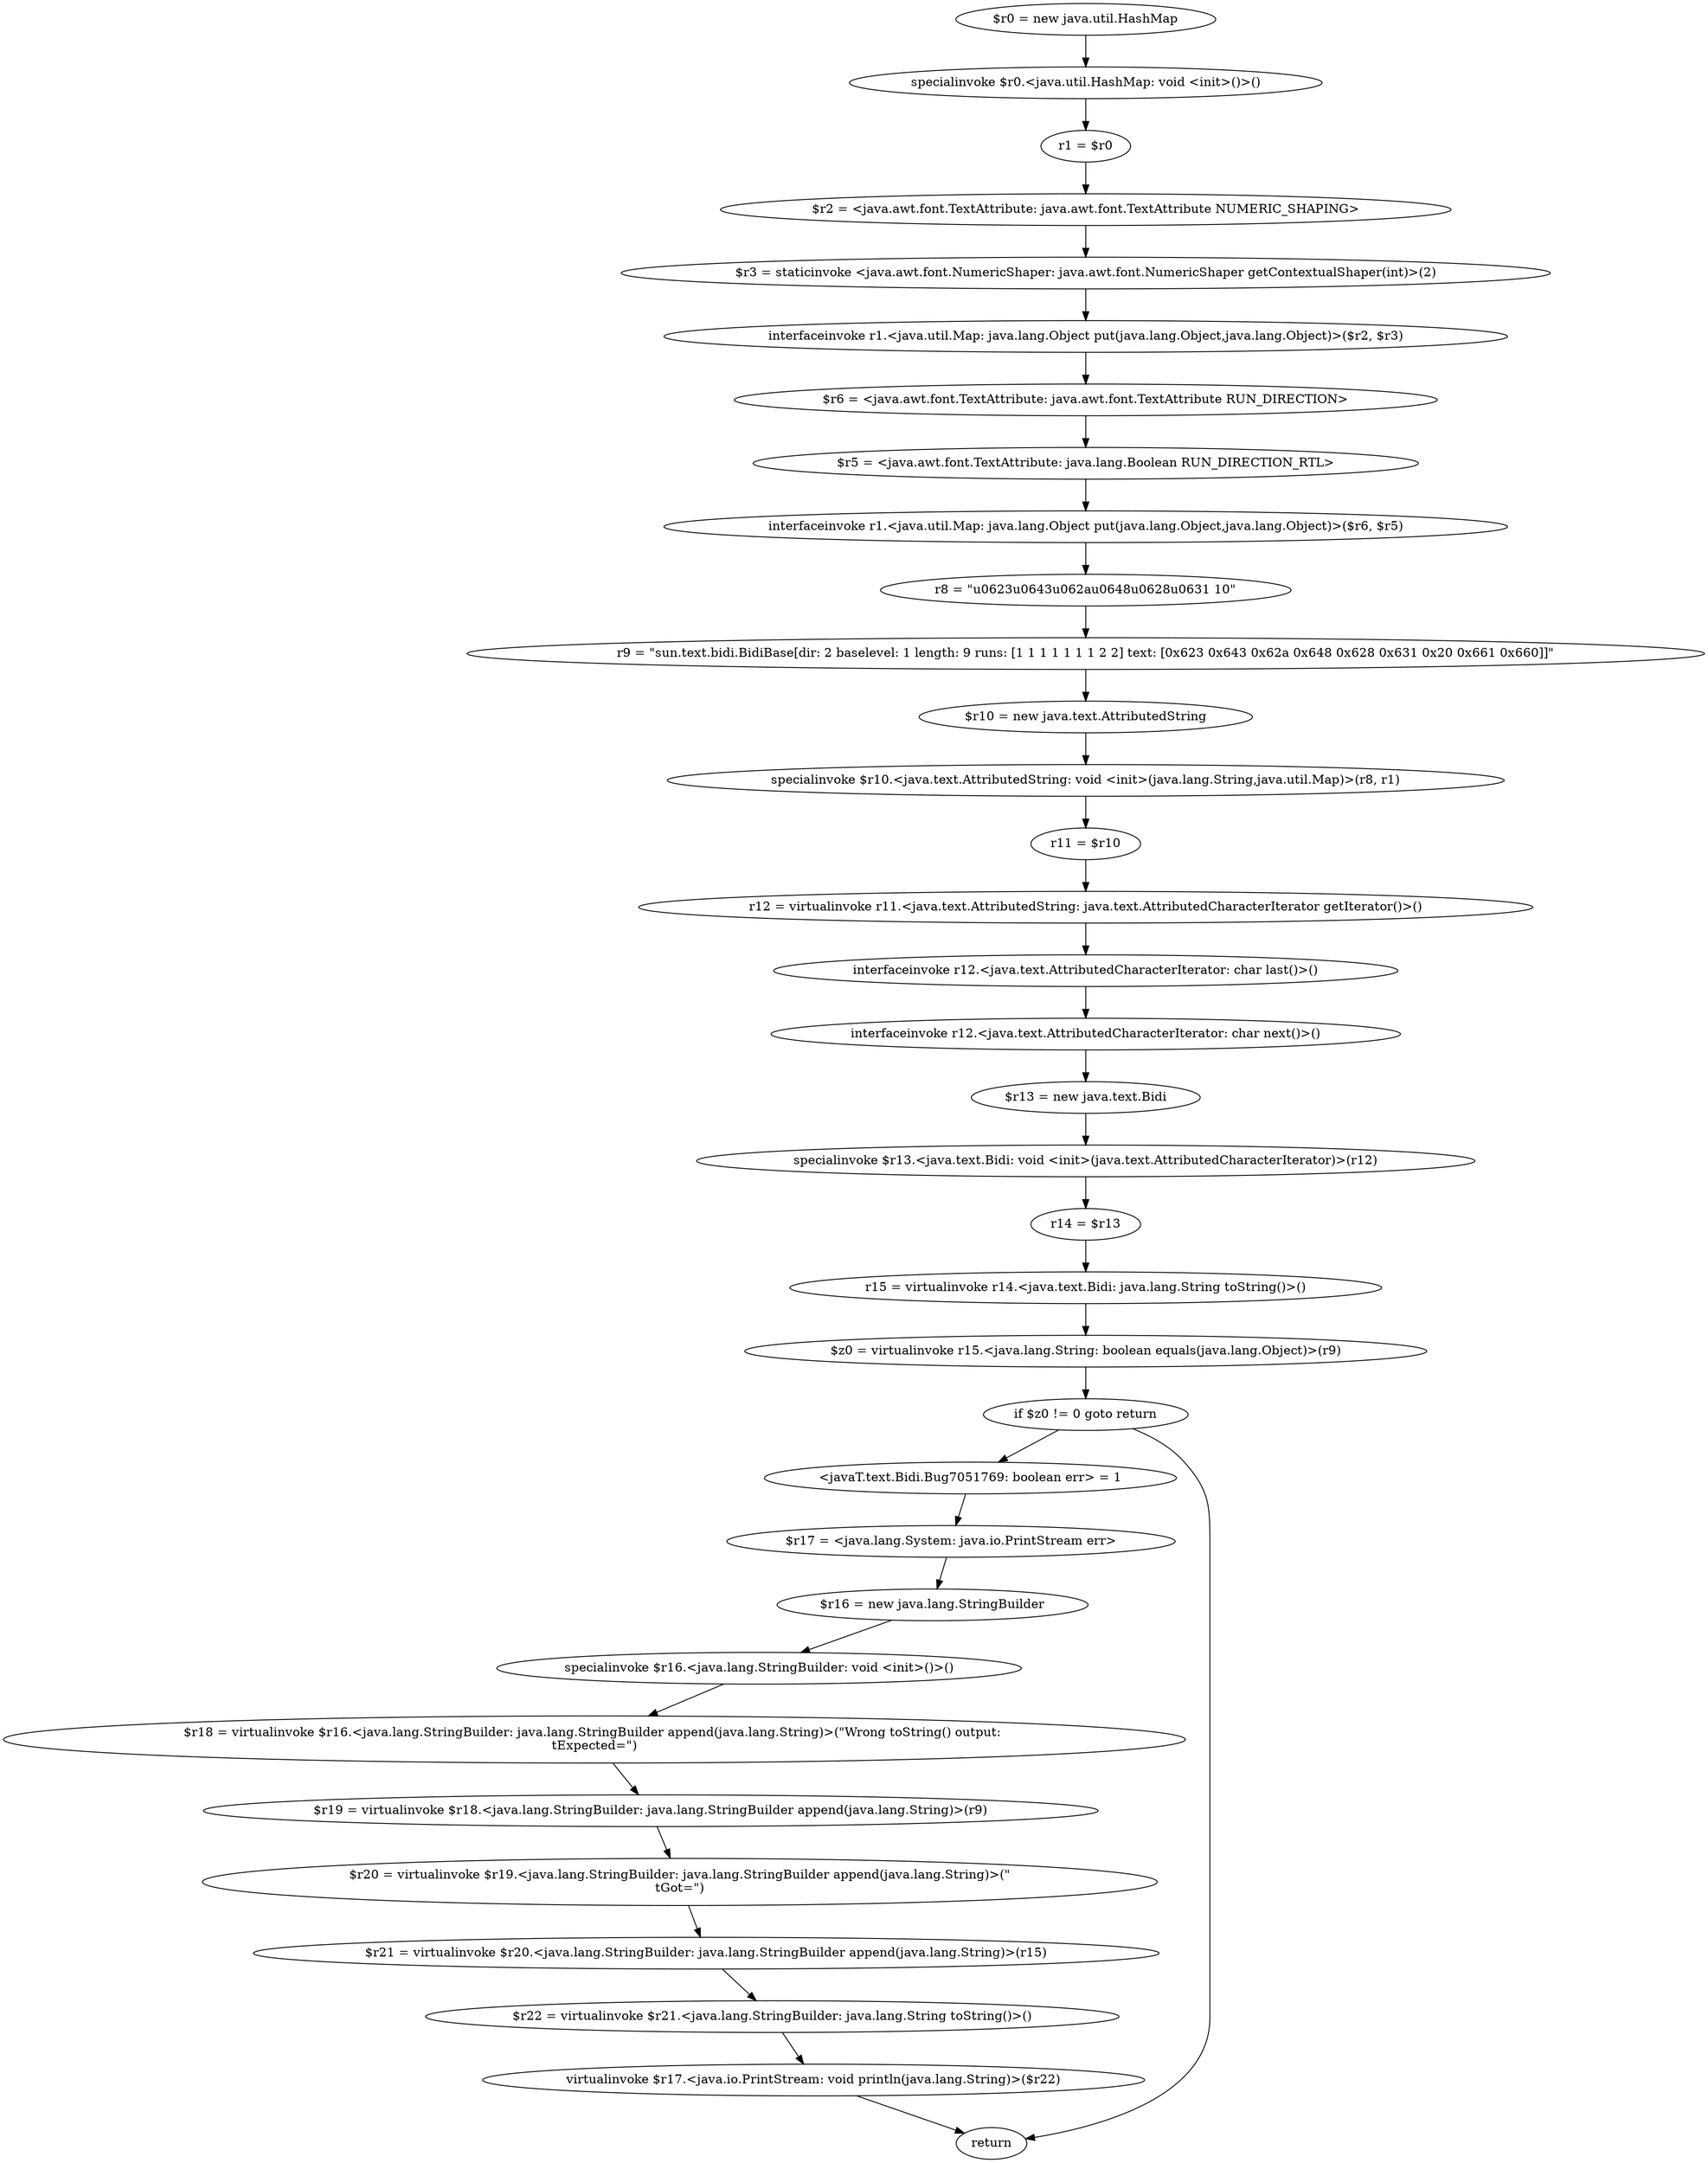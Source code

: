 digraph "unitGraph" {
    "$r0 = new java.util.HashMap"
    "specialinvoke $r0.<java.util.HashMap: void <init>()>()"
    "r1 = $r0"
    "$r2 = <java.awt.font.TextAttribute: java.awt.font.TextAttribute NUMERIC_SHAPING>"
    "$r3 = staticinvoke <java.awt.font.NumericShaper: java.awt.font.NumericShaper getContextualShaper(int)>(2)"
    "interfaceinvoke r1.<java.util.Map: java.lang.Object put(java.lang.Object,java.lang.Object)>($r2, $r3)"
    "$r6 = <java.awt.font.TextAttribute: java.awt.font.TextAttribute RUN_DIRECTION>"
    "$r5 = <java.awt.font.TextAttribute: java.lang.Boolean RUN_DIRECTION_RTL>"
    "interfaceinvoke r1.<java.util.Map: java.lang.Object put(java.lang.Object,java.lang.Object)>($r6, $r5)"
    "r8 = \"\u0623\u0643\u062a\u0648\u0628\u0631 10\""
    "r9 = \"sun.text.bidi.BidiBase[dir: 2 baselevel: 1 length: 9 runs: [1 1 1 1 1 1 1 2 2] text: [0x623 0x643 0x62a 0x648 0x628 0x631 0x20 0x661 0x660]]\""
    "$r10 = new java.text.AttributedString"
    "specialinvoke $r10.<java.text.AttributedString: void <init>(java.lang.String,java.util.Map)>(r8, r1)"
    "r11 = $r10"
    "r12 = virtualinvoke r11.<java.text.AttributedString: java.text.AttributedCharacterIterator getIterator()>()"
    "interfaceinvoke r12.<java.text.AttributedCharacterIterator: char last()>()"
    "interfaceinvoke r12.<java.text.AttributedCharacterIterator: char next()>()"
    "$r13 = new java.text.Bidi"
    "specialinvoke $r13.<java.text.Bidi: void <init>(java.text.AttributedCharacterIterator)>(r12)"
    "r14 = $r13"
    "r15 = virtualinvoke r14.<java.text.Bidi: java.lang.String toString()>()"
    "$z0 = virtualinvoke r15.<java.lang.String: boolean equals(java.lang.Object)>(r9)"
    "if $z0 != 0 goto return"
    "<javaT.text.Bidi.Bug7051769: boolean err> = 1"
    "$r17 = <java.lang.System: java.io.PrintStream err>"
    "$r16 = new java.lang.StringBuilder"
    "specialinvoke $r16.<java.lang.StringBuilder: void <init>()>()"
    "$r18 = virtualinvoke $r16.<java.lang.StringBuilder: java.lang.StringBuilder append(java.lang.String)>(\"Wrong toString() output: \n\tExpected=\")"
    "$r19 = virtualinvoke $r18.<java.lang.StringBuilder: java.lang.StringBuilder append(java.lang.String)>(r9)"
    "$r20 = virtualinvoke $r19.<java.lang.StringBuilder: java.lang.StringBuilder append(java.lang.String)>(\"\n\tGot=\")"
    "$r21 = virtualinvoke $r20.<java.lang.StringBuilder: java.lang.StringBuilder append(java.lang.String)>(r15)"
    "$r22 = virtualinvoke $r21.<java.lang.StringBuilder: java.lang.String toString()>()"
    "virtualinvoke $r17.<java.io.PrintStream: void println(java.lang.String)>($r22)"
    "return"
    "$r0 = new java.util.HashMap"->"specialinvoke $r0.<java.util.HashMap: void <init>()>()";
    "specialinvoke $r0.<java.util.HashMap: void <init>()>()"->"r1 = $r0";
    "r1 = $r0"->"$r2 = <java.awt.font.TextAttribute: java.awt.font.TextAttribute NUMERIC_SHAPING>";
    "$r2 = <java.awt.font.TextAttribute: java.awt.font.TextAttribute NUMERIC_SHAPING>"->"$r3 = staticinvoke <java.awt.font.NumericShaper: java.awt.font.NumericShaper getContextualShaper(int)>(2)";
    "$r3 = staticinvoke <java.awt.font.NumericShaper: java.awt.font.NumericShaper getContextualShaper(int)>(2)"->"interfaceinvoke r1.<java.util.Map: java.lang.Object put(java.lang.Object,java.lang.Object)>($r2, $r3)";
    "interfaceinvoke r1.<java.util.Map: java.lang.Object put(java.lang.Object,java.lang.Object)>($r2, $r3)"->"$r6 = <java.awt.font.TextAttribute: java.awt.font.TextAttribute RUN_DIRECTION>";
    "$r6 = <java.awt.font.TextAttribute: java.awt.font.TextAttribute RUN_DIRECTION>"->"$r5 = <java.awt.font.TextAttribute: java.lang.Boolean RUN_DIRECTION_RTL>";
    "$r5 = <java.awt.font.TextAttribute: java.lang.Boolean RUN_DIRECTION_RTL>"->"interfaceinvoke r1.<java.util.Map: java.lang.Object put(java.lang.Object,java.lang.Object)>($r6, $r5)";
    "interfaceinvoke r1.<java.util.Map: java.lang.Object put(java.lang.Object,java.lang.Object)>($r6, $r5)"->"r8 = \"\u0623\u0643\u062a\u0648\u0628\u0631 10\"";
    "r8 = \"\u0623\u0643\u062a\u0648\u0628\u0631 10\""->"r9 = \"sun.text.bidi.BidiBase[dir: 2 baselevel: 1 length: 9 runs: [1 1 1 1 1 1 1 2 2] text: [0x623 0x643 0x62a 0x648 0x628 0x631 0x20 0x661 0x660]]\"";
    "r9 = \"sun.text.bidi.BidiBase[dir: 2 baselevel: 1 length: 9 runs: [1 1 1 1 1 1 1 2 2] text: [0x623 0x643 0x62a 0x648 0x628 0x631 0x20 0x661 0x660]]\""->"$r10 = new java.text.AttributedString";
    "$r10 = new java.text.AttributedString"->"specialinvoke $r10.<java.text.AttributedString: void <init>(java.lang.String,java.util.Map)>(r8, r1)";
    "specialinvoke $r10.<java.text.AttributedString: void <init>(java.lang.String,java.util.Map)>(r8, r1)"->"r11 = $r10";
    "r11 = $r10"->"r12 = virtualinvoke r11.<java.text.AttributedString: java.text.AttributedCharacterIterator getIterator()>()";
    "r12 = virtualinvoke r11.<java.text.AttributedString: java.text.AttributedCharacterIterator getIterator()>()"->"interfaceinvoke r12.<java.text.AttributedCharacterIterator: char last()>()";
    "interfaceinvoke r12.<java.text.AttributedCharacterIterator: char last()>()"->"interfaceinvoke r12.<java.text.AttributedCharacterIterator: char next()>()";
    "interfaceinvoke r12.<java.text.AttributedCharacterIterator: char next()>()"->"$r13 = new java.text.Bidi";
    "$r13 = new java.text.Bidi"->"specialinvoke $r13.<java.text.Bidi: void <init>(java.text.AttributedCharacterIterator)>(r12)";
    "specialinvoke $r13.<java.text.Bidi: void <init>(java.text.AttributedCharacterIterator)>(r12)"->"r14 = $r13";
    "r14 = $r13"->"r15 = virtualinvoke r14.<java.text.Bidi: java.lang.String toString()>()";
    "r15 = virtualinvoke r14.<java.text.Bidi: java.lang.String toString()>()"->"$z0 = virtualinvoke r15.<java.lang.String: boolean equals(java.lang.Object)>(r9)";
    "$z0 = virtualinvoke r15.<java.lang.String: boolean equals(java.lang.Object)>(r9)"->"if $z0 != 0 goto return";
    "if $z0 != 0 goto return"->"<javaT.text.Bidi.Bug7051769: boolean err> = 1";
    "if $z0 != 0 goto return"->"return";
    "<javaT.text.Bidi.Bug7051769: boolean err> = 1"->"$r17 = <java.lang.System: java.io.PrintStream err>";
    "$r17 = <java.lang.System: java.io.PrintStream err>"->"$r16 = new java.lang.StringBuilder";
    "$r16 = new java.lang.StringBuilder"->"specialinvoke $r16.<java.lang.StringBuilder: void <init>()>()";
    "specialinvoke $r16.<java.lang.StringBuilder: void <init>()>()"->"$r18 = virtualinvoke $r16.<java.lang.StringBuilder: java.lang.StringBuilder append(java.lang.String)>(\"Wrong toString() output: \n\tExpected=\")";
    "$r18 = virtualinvoke $r16.<java.lang.StringBuilder: java.lang.StringBuilder append(java.lang.String)>(\"Wrong toString() output: \n\tExpected=\")"->"$r19 = virtualinvoke $r18.<java.lang.StringBuilder: java.lang.StringBuilder append(java.lang.String)>(r9)";
    "$r19 = virtualinvoke $r18.<java.lang.StringBuilder: java.lang.StringBuilder append(java.lang.String)>(r9)"->"$r20 = virtualinvoke $r19.<java.lang.StringBuilder: java.lang.StringBuilder append(java.lang.String)>(\"\n\tGot=\")";
    "$r20 = virtualinvoke $r19.<java.lang.StringBuilder: java.lang.StringBuilder append(java.lang.String)>(\"\n\tGot=\")"->"$r21 = virtualinvoke $r20.<java.lang.StringBuilder: java.lang.StringBuilder append(java.lang.String)>(r15)";
    "$r21 = virtualinvoke $r20.<java.lang.StringBuilder: java.lang.StringBuilder append(java.lang.String)>(r15)"->"$r22 = virtualinvoke $r21.<java.lang.StringBuilder: java.lang.String toString()>()";
    "$r22 = virtualinvoke $r21.<java.lang.StringBuilder: java.lang.String toString()>()"->"virtualinvoke $r17.<java.io.PrintStream: void println(java.lang.String)>($r22)";
    "virtualinvoke $r17.<java.io.PrintStream: void println(java.lang.String)>($r22)"->"return";
}

